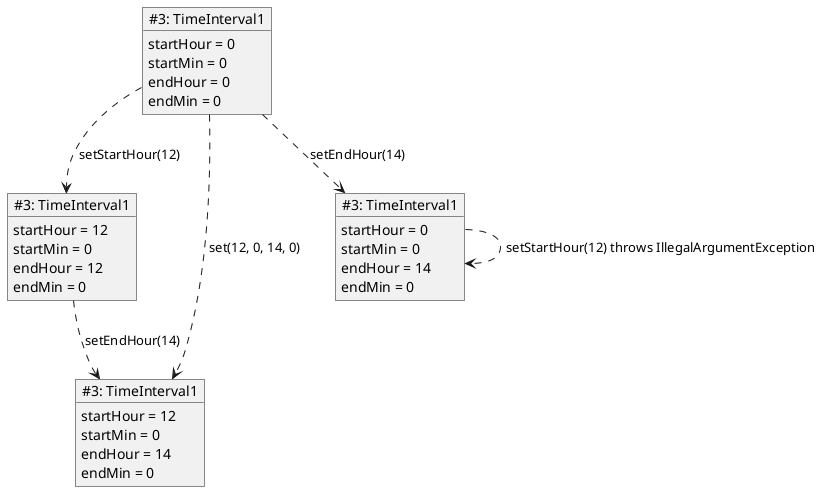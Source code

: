 @startuml
object "~#3: TimeInterval1" as ti1 {
	startHour = 0
	startMin = 0
	endHour = 0
	endMin = 0
}
object "~#3: TimeInterval1" as ti2 {
	startHour = 12
	startMin = 0
	endHour = 12
	endMin = 0
}
ti1 ..> ti2: setStartHour(12)
object "~#3: TimeInterval1" as ti3 {
	startHour = 12
	startMin = 0
	endHour = 14
	endMin = 0
}
ti2 ..> ti3: setEndHour(14)
ti1 ..> ti3: set(12, 0, 14, 0)
object "~#3: TimeInterval1" as ti4 {
	startHour = 0
	startMin = 0
	endHour = 14
	endMin = 0
}
ti1 ..> ti4: setEndHour(14)
ti4 ..> ti4: setStartHour(12) throws IllegalArgumentException
@enduml
